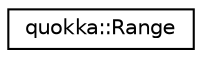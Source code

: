 digraph "Graphical Class Hierarchy"
{
 // LATEX_PDF_SIZE
  edge [fontname="Helvetica",fontsize="10",labelfontname="Helvetica",labelfontsize="10"];
  node [fontname="Helvetica",fontsize="10",shape=record];
  rankdir="LR";
  Node0 [label="quokka::Range",height=0.2,width=0.4,color="black", fillcolor="white", style="filled",URL="$structquokka_1_1Range.html",tooltip=" "];
}
